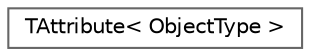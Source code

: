 digraph "Graphical Class Hierarchy"
{
 // INTERACTIVE_SVG=YES
 // LATEX_PDF_SIZE
  bgcolor="transparent";
  edge [fontname=Helvetica,fontsize=10,labelfontname=Helvetica,labelfontsize=10];
  node [fontname=Helvetica,fontsize=10,shape=box,height=0.2,width=0.4];
  rankdir="LR";
  Node0 [id="Node000000",label="TAttribute\< ObjectType \>",height=0.2,width=0.4,color="grey40", fillcolor="white", style="filled",URL="$dd/dcd/classTAttribute.html",tooltip="Attribute object."];
}
